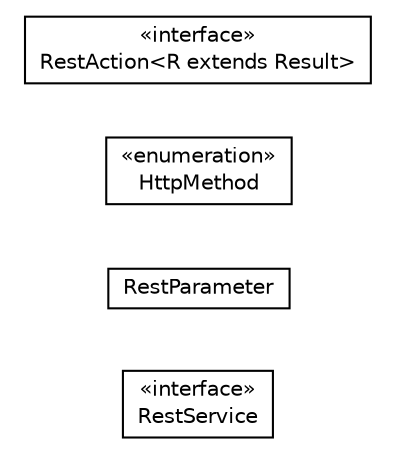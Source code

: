 #!/usr/local/bin/dot
#
# Class diagram 
# Generated by UMLGraph version R5_6-24-gf6e263 (http://www.umlgraph.org/)
#

digraph G {
	edge [fontname="Helvetica",fontsize=10,labelfontname="Helvetica",labelfontsize=10];
	node [fontname="Helvetica",fontsize=10,shape=plaintext];
	nodesep=0.25;
	ranksep=0.5;
	rankdir=LR;
	// com.gwtplatform.dispatch.shared.rest.RestService
	c14770 [label=<<table title="com.gwtplatform.dispatch.shared.rest.RestService" border="0" cellborder="1" cellspacing="0" cellpadding="2" port="p" href="./RestService.html">
		<tr><td><table border="0" cellspacing="0" cellpadding="1">
<tr><td align="center" balign="center"> &#171;interface&#187; </td></tr>
<tr><td align="center" balign="center"> RestService </td></tr>
		</table></td></tr>
		</table>>, URL="./RestService.html", fontname="Helvetica", fontcolor="black", fontsize=10.0];
	// com.gwtplatform.dispatch.shared.rest.RestParameter
	c14771 [label=<<table title="com.gwtplatform.dispatch.shared.rest.RestParameter" border="0" cellborder="1" cellspacing="0" cellpadding="2" port="p" href="./RestParameter.html">
		<tr><td><table border="0" cellspacing="0" cellpadding="1">
<tr><td align="center" balign="center"> RestParameter </td></tr>
		</table></td></tr>
		</table>>, URL="./RestParameter.html", fontname="Helvetica", fontcolor="black", fontsize=10.0];
	// com.gwtplatform.dispatch.shared.rest.HttpMethod
	c14772 [label=<<table title="com.gwtplatform.dispatch.shared.rest.HttpMethod" border="0" cellborder="1" cellspacing="0" cellpadding="2" port="p" href="./HttpMethod.html">
		<tr><td><table border="0" cellspacing="0" cellpadding="1">
<tr><td align="center" balign="center"> &#171;enumeration&#187; </td></tr>
<tr><td align="center" balign="center"> HttpMethod </td></tr>
		</table></td></tr>
		</table>>, URL="./HttpMethod.html", fontname="Helvetica", fontcolor="black", fontsize=10.0];
	// com.gwtplatform.dispatch.shared.rest.RestAction<R extends com.gwtplatform.dispatch.shared.Result>
	c14773 [label=<<table title="com.gwtplatform.dispatch.shared.rest.RestAction" border="0" cellborder="1" cellspacing="0" cellpadding="2" port="p" href="./RestAction.html">
		<tr><td><table border="0" cellspacing="0" cellpadding="1">
<tr><td align="center" balign="center"> &#171;interface&#187; </td></tr>
<tr><td align="center" balign="center"> RestAction&lt;R extends Result&gt; </td></tr>
		</table></td></tr>
		</table>>, URL="./RestAction.html", fontname="Helvetica", fontcolor="black", fontsize=10.0];
}

